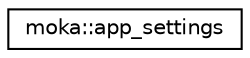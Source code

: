digraph "Graphical Class Hierarchy"
{
 // LATEX_PDF_SIZE
  edge [fontname="Helvetica",fontsize="10",labelfontname="Helvetica",labelfontsize="10"];
  node [fontname="Helvetica",fontsize="10",shape=record];
  rankdir="LR";
  Node0 [label="moka::app_settings",height=0.2,width=0.4,color="black", fillcolor="white", style="filled",URL="$structmoka_1_1app__settings.html",tooltip="A simple struct that will contain the configuration for the application's rendering + windowing setti..."];
}
